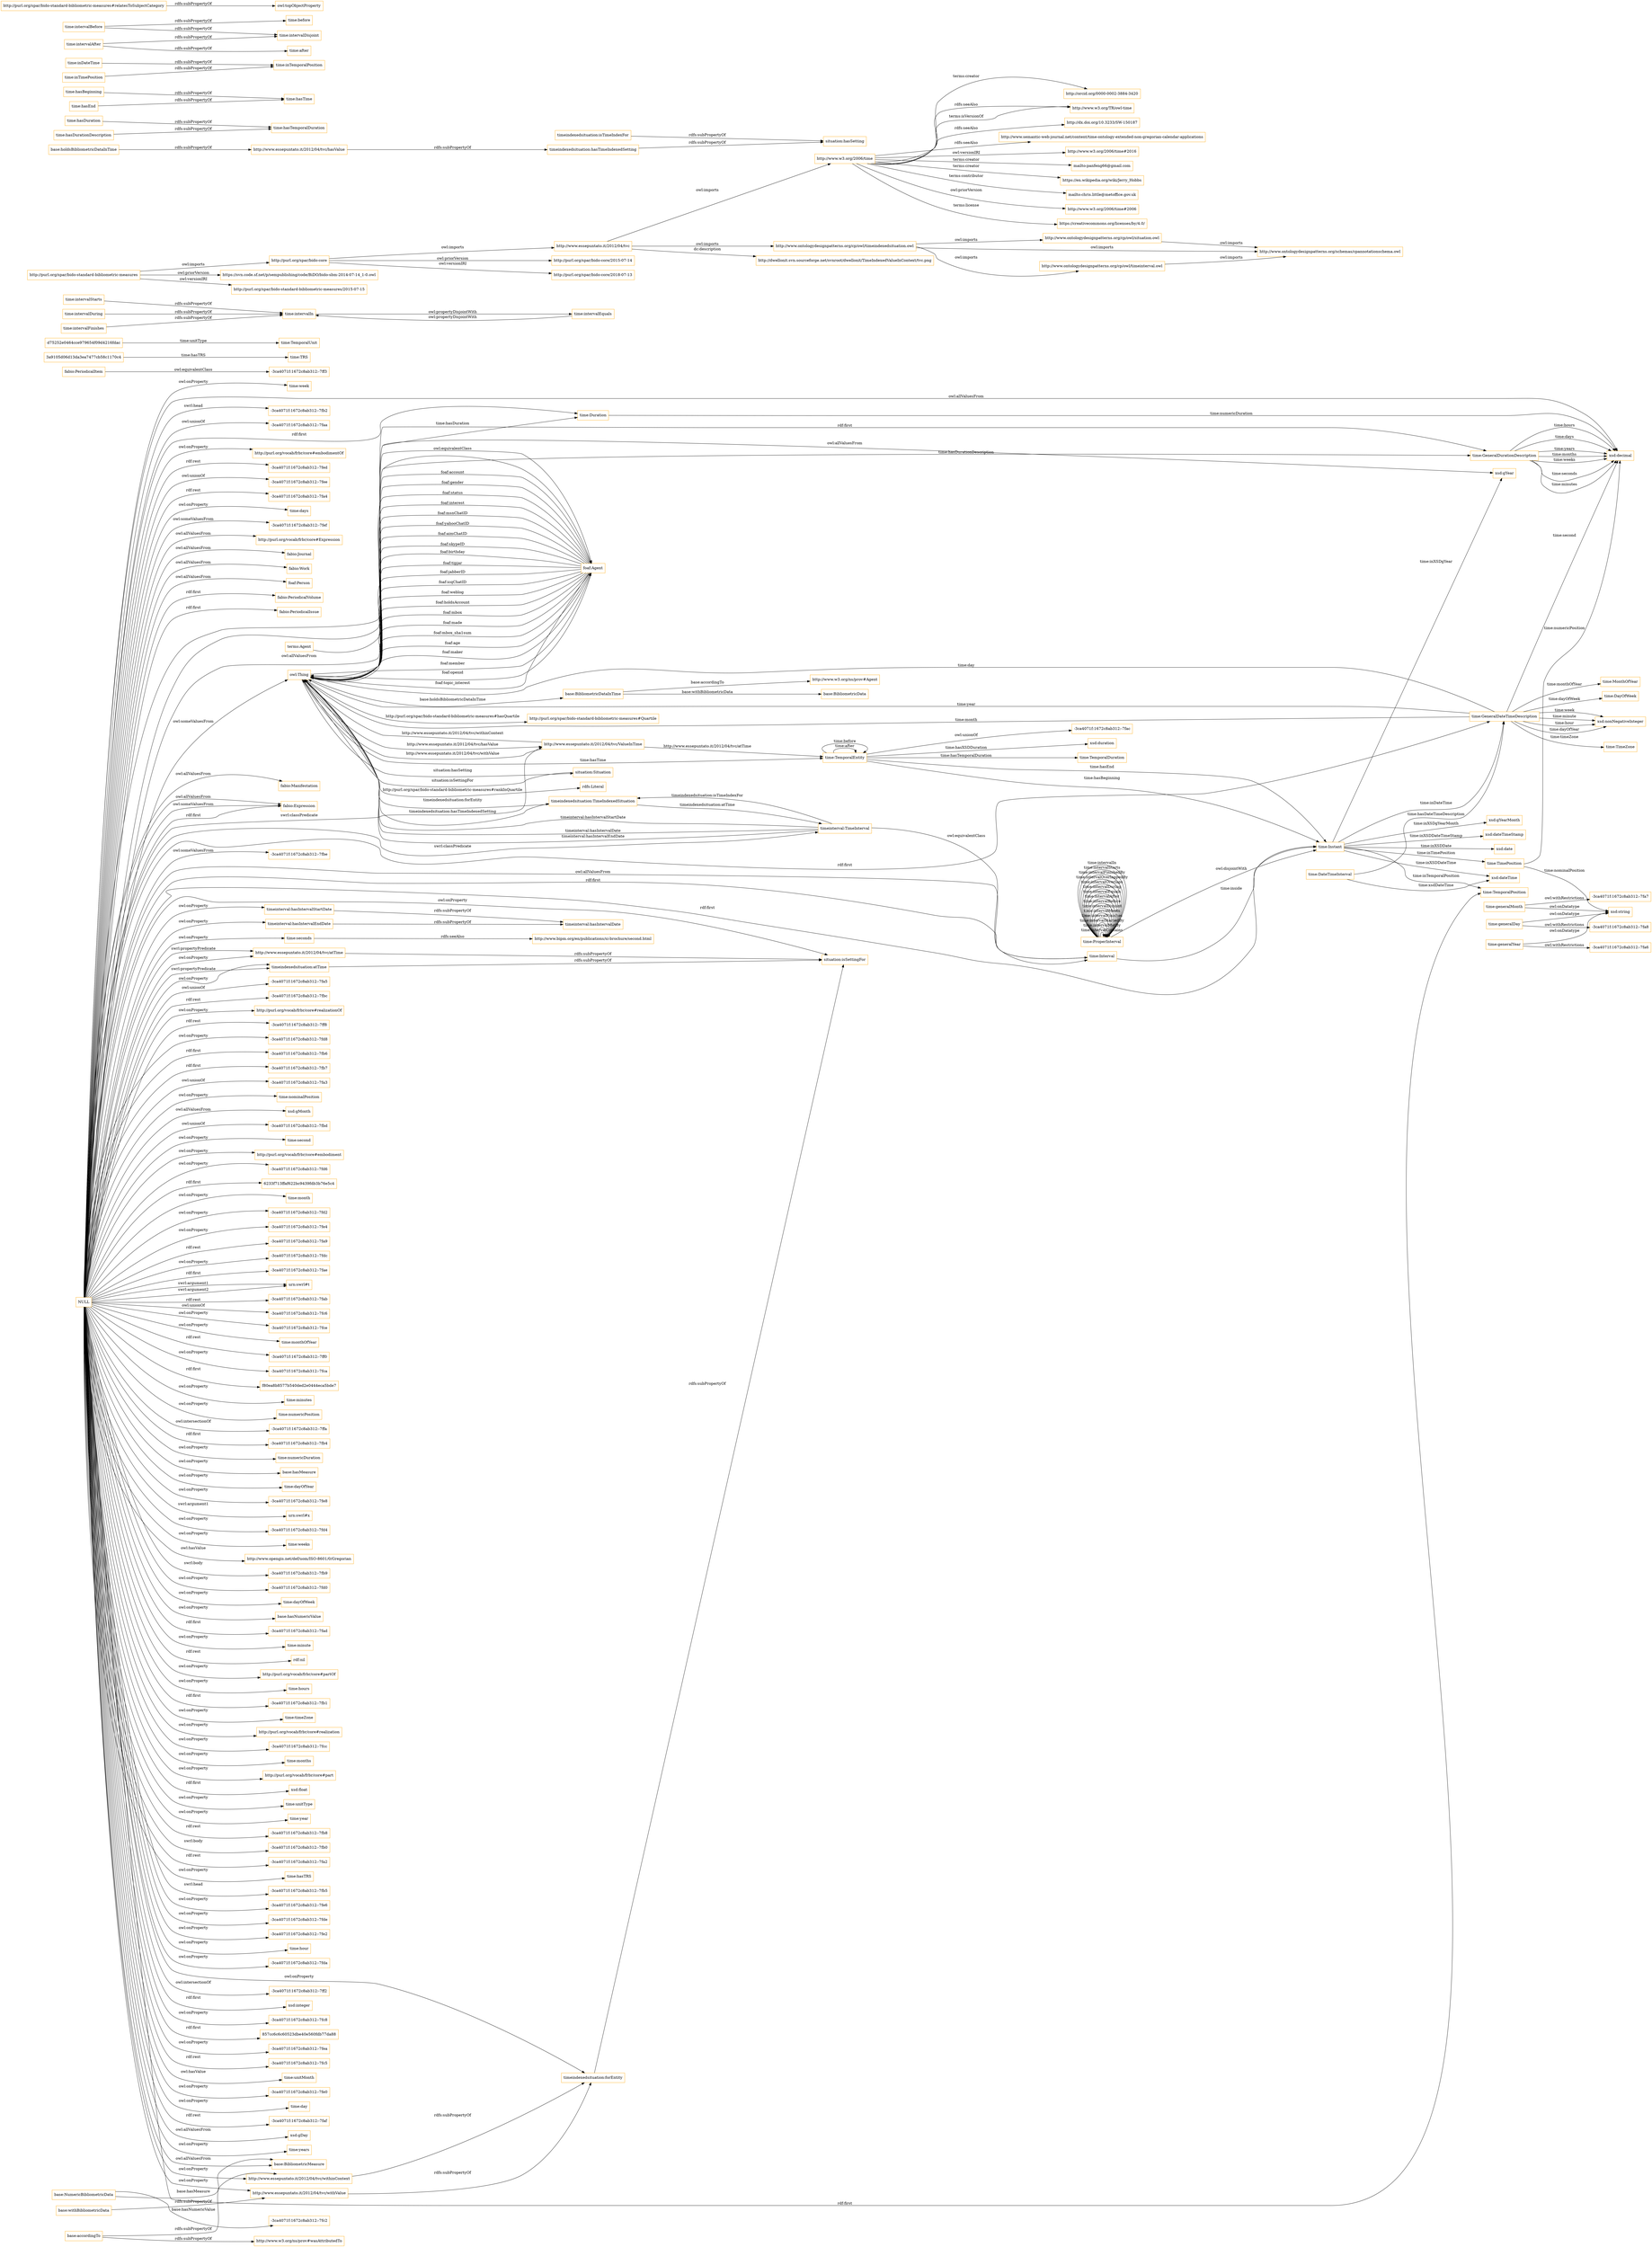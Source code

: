 digraph ar2dtool_diagram { 
rankdir=LR;
size="1501"
node [shape = rectangle, color="orange"]; "http://purl.org/spar/bido-standard-bibliometric-measures#Quartile" "-3ca4071f:1672c8ab312:-7fef" "http://purl.org/vocab/frbr/core#Expression" "fabio:Journal" "fabio:Work" "terms:Agent" "foaf:Person" "fabio:PeriodicalVolume" "fabio:PeriodicalIssue" "fabio:PeriodicalItem" "foaf:Agent" "owl:Thing" "fabio:Manifestation" "base:BibliometricMeasure" "fabio:Expression" "-3ca4071f:1672c8ab312:-7ff3" "http://www.w3.org/ns/prov#Agent" "base:NumericBibliometricData" "time:Interval" "http://www.essepuntato.it/2012/04/tvc/ValueInTime" "base:BibliometricDataInTime" "base:BibliometricData" "-3ca4071f:1672c8ab312:-7fbe" "time:TimeZone" "time:GeneralDateTimeDescription" "time:DateTimeInterval" "time:TRS" "d75252e0464cce979654f09d4216fdac" "time:TemporalDuration" "time:Duration" "time:GeneralDurationDescription" "time:ProperInterval" "time:TimePosition" "3a9105d06d13da3ea7477cb58c1170c4" "time:TemporalPosition" "time:TemporalEntity" "time:MonthOfYear" "time:TemporalUnit" "time:Instant" "time:DayOfWeek" "timeinterval:TimeInterval" "timeindexedsituation:TimeIndexedSituation" "situation:Situation" ; /*classes style*/
	"timeinterval:hasIntervalStartDate" -> "timeinterval:hasIntervalDate" [ label = "rdfs:subPropertyOf" ];
	"time:intervalIn" -> "time:intervalEquals" [ label = "owl:propertyDisjointWith" ];
	"http://www.w3.org/2006/time" -> "http://orcid.org/0000-0002-3884-3420" [ label = "terms:creator" ];
	"http://www.w3.org/2006/time" -> "http://www.w3.org/TR/owl-time" [ label = "rdfs:seeAlso" ];
	"http://www.w3.org/2006/time" -> "http://dx.doi.org/10.3233/SW-150187" [ label = "rdfs:seeAlso" ];
	"http://www.w3.org/2006/time" -> "http://www.semantic-web-journal.net/content/time-ontology-extended-non-gregorian-calendar-applications" [ label = "rdfs:seeAlso" ];
	"http://www.w3.org/2006/time" -> "http://www.w3.org/TR/owl-time" [ label = "terms:isVersionOf" ];
	"http://www.w3.org/2006/time" -> "http://www.w3.org/2006/time#2016" [ label = "owl:versionIRI" ];
	"http://www.w3.org/2006/time" -> "mailto:panfeng66@gmail.com" [ label = "terms:creator" ];
	"http://www.w3.org/2006/time" -> "https://en.wikipedia.org/wiki/Jerry_Hobbs" [ label = "terms:creator" ];
	"http://www.w3.org/2006/time" -> "mailto:chris.little@metoffice.gov.uk" [ label = "terms:contributor" ];
	"http://www.w3.org/2006/time" -> "http://www.w3.org/2006/time#2006" [ label = "owl:priorVersion" ];
	"http://www.w3.org/2006/time" -> "https://creativecommons.org/licenses/by/4.0/" [ label = "terms:license" ];
	"http://www.ontologydesignpatterns.org/cp/owl/situation.owl" -> "http://www.ontologydesignpatterns.org/schemas/cpannotationschema.owl" [ label = "owl:imports" ];
	"time:generalMonth" -> "-3ca4071f:1672c8ab312:-7fa7" [ label = "owl:withRestrictions" ];
	"time:generalMonth" -> "xsd:string" [ label = "owl:onDatatype" ];
	"time:intervalStarts" -> "time:intervalIn" [ label = "rdfs:subPropertyOf" ];
	"timeindexedsituation:isTimeIndexFor" -> "situation:hasSetting" [ label = "rdfs:subPropertyOf" ];
	"time:hasDuration" -> "time:hasTemporalDuration" [ label = "rdfs:subPropertyOf" ];
	"time:ProperInterval" -> "time:Instant" [ label = "owl:disjointWith" ];
	"terms:Agent" -> "foaf:Agent" [ label = "owl:equivalentClass" ];
	"time:hasBeginning" -> "time:hasTime" [ label = "rdfs:subPropertyOf" ];
	"timeinterval:TimeInterval" -> "time:Interval" [ label = "owl:equivalentClass" ];
	"timeindexedsituation:forEntity" -> "situation:isSettingFor" [ label = "rdfs:subPropertyOf" ];
	"time:intervalEquals" -> "time:intervalIn" [ label = "owl:propertyDisjointWith" ];
	"http://www.ontologydesignpatterns.org/cp/owl/timeindexedsituation.owl" -> "http://www.ontologydesignpatterns.org/cp/owl/timeinterval.owl" [ label = "owl:imports" ];
	"http://www.ontologydesignpatterns.org/cp/owl/timeindexedsituation.owl" -> "http://www.ontologydesignpatterns.org/cp/owl/situation.owl" [ label = "owl:imports" ];
	"http://www.ontologydesignpatterns.org/cp/owl/timeindexedsituation.owl" -> "http://www.ontologydesignpatterns.org/schemas/cpannotationschema.owl" [ label = "owl:imports" ];
	"time:seconds" -> "http://www.bipm.org/en/publications/si-brochure/second.html" [ label = "rdfs:seeAlso" ];
	"base:accordingTo" -> "http://www.essepuntato.it/2012/04/tvc/withinContext" [ label = "rdfs:subPropertyOf" ];
	"base:accordingTo" -> "http://www.w3.org/ns/prov#wasAttributedTo" [ label = "rdfs:subPropertyOf" ];
	"http://www.essepuntato.it/2012/04/tvc/atTime" -> "situation:isSettingFor" [ label = "rdfs:subPropertyOf" ];
	"timeindexedsituation:hasTimeIndexedSetting" -> "situation:hasSetting" [ label = "rdfs:subPropertyOf" ];
	"base:holdsBibliometricDataInTime" -> "http://www.essepuntato.it/2012/04/tvc/hasValue" [ label = "rdfs:subPropertyOf" ];
	"http://www.essepuntato.it/2012/04/tvc" -> "http://www.w3.org/2006/time" [ label = "owl:imports" ];
	"http://www.essepuntato.it/2012/04/tvc" -> "http://www.ontologydesignpatterns.org/cp/owl/timeindexedsituation.owl" [ label = "owl:imports" ];
	"http://www.essepuntato.it/2012/04/tvc" -> "http://dwellonit.svn.sourceforge.net/svnroot/dwellonit/TimeIndexedValueInContext/tvc.png" [ label = "dc:description" ];
	"timeindexedsituation:atTime" -> "situation:isSettingFor" [ label = "rdfs:subPropertyOf" ];
	"time:intervalDuring" -> "time:intervalIn" [ label = "rdfs:subPropertyOf" ];
	"http://www.ontologydesignpatterns.org/cp/owl/timeinterval.owl" -> "http://www.ontologydesignpatterns.org/schemas/cpannotationschema.owl" [ label = "owl:imports" ];
	"timeinterval:hasIntervalEndDate" -> "timeinterval:hasIntervalDate" [ label = "rdfs:subPropertyOf" ];
	"time:inDateTime" -> "time:inTemporalPosition" [ label = "rdfs:subPropertyOf" ];
	"time:intervalFinishes" -> "time:intervalIn" [ label = "rdfs:subPropertyOf" ];
	"NULL" -> "-3ca4071f:1672c8ab312:-7fa5" [ label = "owl:unionOf" ];
	"NULL" -> "-3ca4071f:1672c8ab312:-7fbc" [ label = "rdf:rest" ];
	"NULL" -> "fabio:Manifestation" [ label = "owl:allValuesFrom" ];
	"NULL" -> "http://purl.org/vocab/frbr/core#realizationOf" [ label = "owl:onProperty" ];
	"NULL" -> "-3ca4071f:1672c8ab312:-7ff8" [ label = "rdf:rest" ];
	"NULL" -> "timeindexedsituation:atTime" [ label = "swrl:propertyPredicate" ];
	"NULL" -> "-3ca4071f:1672c8ab312:-7fd8" [ label = "owl:onProperty" ];
	"NULL" -> "-3ca4071f:1672c8ab312:-7fb6" [ label = "rdf:first" ];
	"NULL" -> "-3ca4071f:1672c8ab312:-7fb7" [ label = "rdf:first" ];
	"NULL" -> "-3ca4071f:1672c8ab312:-7fa3" [ label = "owl:unionOf" ];
	"NULL" -> "time:nominalPosition" [ label = "owl:onProperty" ];
	"NULL" -> "xsd:gMonth" [ label = "owl:allValuesFrom" ];
	"NULL" -> "fabio:Journal" [ label = "owl:allValuesFrom" ];
	"NULL" -> "-3ca4071f:1672c8ab312:-7fbd" [ label = "owl:unionOf" ];
	"NULL" -> "time:second" [ label = "owl:onProperty" ];
	"NULL" -> "http://purl.org/vocab/frbr/core#embodiment" [ label = "owl:onProperty" ];
	"NULL" -> "-3ca4071f:1672c8ab312:-7fd6" [ label = "owl:onProperty" ];
	"NULL" -> "http://www.essepuntato.it/2012/04/tvc/atTime" [ label = "owl:onProperty" ];
	"NULL" -> "6233f713ffaf622bc9439fdb3b76e5c4" [ label = "rdf:first" ];
	"NULL" -> "owl:Thing" [ label = "owl:someValuesFrom" ];
	"NULL" -> "time:month" [ label = "owl:onProperty" ];
	"NULL" -> "foaf:Agent" [ label = "owl:allValuesFrom" ];
	"NULL" -> "-3ca4071f:1672c8ab312:-7fd2" [ label = "owl:onProperty" ];
	"NULL" -> "fabio:Expression" [ label = "owl:someValuesFrom" ];
	"NULL" -> "-3ca4071f:1672c8ab312:-7fe4" [ label = "owl:onProperty" ];
	"NULL" -> "-3ca4071f:1672c8ab312:-7fa9" [ label = "rdf:rest" ];
	"NULL" -> "time:GeneralDurationDescription" [ label = "rdf:first" ];
	"NULL" -> "-3ca4071f:1672c8ab312:-7fdc" [ label = "owl:onProperty" ];
	"NULL" -> "-3ca4071f:1672c8ab312:-7fae" [ label = "rdf:first" ];
	"NULL" -> "urn:swrl#t" [ label = "swrl:argument2" ];
	"NULL" -> "time:GeneralDateTimeDescription" [ label = "rdf:first" ];
	"NULL" -> "-3ca4071f:1672c8ab312:-7fab" [ label = "rdf:rest" ];
	"NULL" -> "-3ca4071f:1672c8ab312:-7fc6" [ label = "owl:unionOf" ];
	"NULL" -> "-3ca4071f:1672c8ab312:-7fce" [ label = "owl:onProperty" ];
	"NULL" -> "http://www.essepuntato.it/2012/04/tvc/atTime" [ label = "swrl:propertyPredicate" ];
	"NULL" -> "time:monthOfYear" [ label = "owl:onProperty" ];
	"NULL" -> "-3ca4071f:1672c8ab312:-7ff0" [ label = "rdf:rest" ];
	"NULL" -> "-3ca4071f:1672c8ab312:-7fca" [ label = "owl:onProperty" ];
	"NULL" -> "f80ea8b8577b540ded2e0444eca5bde7" [ label = "rdf:first" ];
	"NULL" -> "time:minutes" [ label = "owl:onProperty" ];
	"NULL" -> "time:numericPosition" [ label = "owl:onProperty" ];
	"NULL" -> "-3ca4071f:1672c8ab312:-7ffa" [ label = "owl:intersectionOf" ];
	"NULL" -> "-3ca4071f:1672c8ab312:-7fb4" [ label = "rdf:first" ];
	"NULL" -> "time:numericDuration" [ label = "owl:onProperty" ];
	"NULL" -> "base:hasMeasure" [ label = "owl:onProperty" ];
	"NULL" -> "time:dayOfYear" [ label = "owl:onProperty" ];
	"NULL" -> "timeindexedsituation:atTime" [ label = "owl:onProperty" ];
	"NULL" -> "-3ca4071f:1672c8ab312:-7fe8" [ label = "owl:onProperty" ];
	"NULL" -> "time:Interval" [ label = "owl:allValuesFrom" ];
	"NULL" -> "urn:swrl#x" [ label = "swrl:argument1" ];
	"NULL" -> "fabio:Expression" [ label = "rdf:first" ];
	"NULL" -> "-3ca4071f:1672c8ab312:-7fd4" [ label = "owl:onProperty" ];
	"NULL" -> "time:weeks" [ label = "owl:onProperty" ];
	"NULL" -> "http://www.opengis.net/def/uom/ISO-8601/0/Gregorian" [ label = "owl:hasValue" ];
	"NULL" -> "-3ca4071f:1672c8ab312:-7fb9" [ label = "swrl:body" ];
	"NULL" -> "-3ca4071f:1672c8ab312:-7fd0" [ label = "owl:onProperty" ];
	"NULL" -> "time:TemporalPosition" [ label = "rdf:first" ];
	"NULL" -> "timeinterval:hasIntervalStartDate" [ label = "owl:onProperty" ];
	"NULL" -> "time:dayOfWeek" [ label = "owl:onProperty" ];
	"NULL" -> "base:hasNumericValue" [ label = "owl:onProperty" ];
	"NULL" -> "foaf:Person" [ label = "owl:allValuesFrom" ];
	"NULL" -> "fabio:Work" [ label = "owl:allValuesFrom" ];
	"NULL" -> "-3ca4071f:1672c8ab312:-7fad" [ label = "rdf:first" ];
	"NULL" -> "time:minute" [ label = "owl:onProperty" ];
	"NULL" -> "http://www.essepuntato.it/2012/04/tvc/withValue" [ label = "owl:onProperty" ];
	"NULL" -> "situation:isSettingFor" [ label = "owl:onProperty" ];
	"NULL" -> "rdf:nil" [ label = "rdf:rest" ];
	"NULL" -> "http://purl.org/vocab/frbr/core#partOf" [ label = "owl:onProperty" ];
	"NULL" -> "http://www.essepuntato.it/2012/04/tvc/withinContext" [ label = "owl:onProperty" ];
	"NULL" -> "time:hours" [ label = "owl:onProperty" ];
	"NULL" -> "timeinterval:TimeInterval" [ label = "swrl:classPredicate" ];
	"NULL" -> "-3ca4071f:1672c8ab312:-7fb1" [ label = "rdf:first" ];
	"NULL" -> "time:timeZone" [ label = "owl:onProperty" ];
	"NULL" -> "urn:swrl#t" [ label = "swrl:argument1" ];
	"NULL" -> "http://purl.org/vocab/frbr/core#realization" [ label = "owl:onProperty" ];
	"NULL" -> "-3ca4071f:1672c8ab312:-7fcc" [ label = "owl:onProperty" ];
	"NULL" -> "time:months" [ label = "owl:onProperty" ];
	"NULL" -> "http://purl.org/vocab/frbr/core#part" [ label = "owl:onProperty" ];
	"NULL" -> "xsd:float" [ label = "rdf:first" ];
	"NULL" -> "time:unitType" [ label = "owl:onProperty" ];
	"NULL" -> "time:year" [ label = "owl:onProperty" ];
	"NULL" -> "-3ca4071f:1672c8ab312:-7fb8" [ label = "rdf:rest" ];
	"NULL" -> "time:Duration" [ label = "rdf:first" ];
	"NULL" -> "time:seconds" [ label = "owl:onProperty" ];
	"NULL" -> "-3ca4071f:1672c8ab312:-7fb0" [ label = "swrl:body" ];
	"NULL" -> "-3ca4071f:1672c8ab312:-7fa2" [ label = "rdf:rest" ];
	"NULL" -> "fabio:Expression" [ label = "owl:allValuesFrom" ];
	"NULL" -> "timeinterval:hasIntervalEndDate" [ label = "owl:onProperty" ];
	"NULL" -> "time:hasTRS" [ label = "owl:onProperty" ];
	"NULL" -> "-3ca4071f:1672c8ab312:-7fb5" [ label = "swrl:head" ];
	"NULL" -> "-3ca4071f:1672c8ab312:-7fe6" [ label = "owl:onProperty" ];
	"NULL" -> "-3ca4071f:1672c8ab312:-7fde" [ label = "owl:onProperty" ];
	"NULL" -> "-3ca4071f:1672c8ab312:-7fe2" [ label = "owl:onProperty" ];
	"NULL" -> "time:hour" [ label = "owl:onProperty" ];
	"NULL" -> "-3ca4071f:1672c8ab312:-7fda" [ label = "owl:onProperty" ];
	"NULL" -> "http://purl.org/vocab/frbr/core#Expression" [ label = "owl:allValuesFrom" ];
	"NULL" -> "-3ca4071f:1672c8ab312:-7ff2" [ label = "owl:intersectionOf" ];
	"NULL" -> "xsd:integer" [ label = "rdf:first" ];
	"NULL" -> "-3ca4071f:1672c8ab312:-7fc8" [ label = "owl:onProperty" ];
	"NULL" -> "857cc6c6c60523dbe40e560fdb77da88" [ label = "rdf:first" ];
	"NULL" -> "-3ca4071f:1672c8ab312:-7fea" [ label = "owl:onProperty" ];
	"NULL" -> "-3ca4071f:1672c8ab312:-7fc5" [ label = "rdf:rest" ];
	"NULL" -> "fabio:PeriodicalVolume" [ label = "rdf:first" ];
	"NULL" -> "base:BibliometricMeasure" [ label = "owl:allValuesFrom" ];
	"NULL" -> "time:unitMonth" [ label = "owl:hasValue" ];
	"NULL" -> "-3ca4071f:1672c8ab312:-7fef" [ label = "owl:someValuesFrom" ];
	"NULL" -> "xsd:gYear" [ label = "owl:allValuesFrom" ];
	"NULL" -> "-3ca4071f:1672c8ab312:-7fe0" [ label = "owl:onProperty" ];
	"NULL" -> "time:day" [ label = "owl:onProperty" ];
	"NULL" -> "-3ca4071f:1672c8ab312:-7fbe" [ label = "owl:someValuesFrom" ];
	"NULL" -> "-3ca4071f:1672c8ab312:-7faf" [ label = "rdf:rest" ];
	"NULL" -> "xsd:gDay" [ label = "owl:allValuesFrom" ];
	"NULL" -> "time:Interval" [ label = "rdf:first" ];
	"NULL" -> "time:years" [ label = "owl:onProperty" ];
	"NULL" -> "time:Instant" [ label = "rdf:first" ];
	"NULL" -> "time:week" [ label = "owl:onProperty" ];
	"NULL" -> "xsd:decimal" [ label = "owl:allValuesFrom" ];
	"NULL" -> "-3ca4071f:1672c8ab312:-7fb2" [ label = "swrl:head" ];
	"NULL" -> "-3ca4071f:1672c8ab312:-7faa" [ label = "owl:unionOf" ];
	"NULL" -> "http://www.essepuntato.it/2012/04/tvc/ValueInTime" [ label = "swrl:classPredicate" ];
	"NULL" -> "http://purl.org/vocab/frbr/core#embodimentOf" [ label = "owl:onProperty" ];
	"NULL" -> "-3ca4071f:1672c8ab312:-7fed" [ label = "rdf:rest" ];
	"NULL" -> "timeindexedsituation:forEntity" [ label = "owl:onProperty" ];
	"NULL" -> "-3ca4071f:1672c8ab312:-7fee" [ label = "owl:unionOf" ];
	"NULL" -> "fabio:PeriodicalIssue" [ label = "rdf:first" ];
	"NULL" -> "-3ca4071f:1672c8ab312:-7fa4" [ label = "rdf:rest" ];
	"NULL" -> "time:days" [ label = "owl:onProperty" ];
	"http://purl.org/spar/bido-core" -> "http://www.essepuntato.it/2012/04/tvc" [ label = "owl:imports" ];
	"http://purl.org/spar/bido-core" -> "http://purl.org/spar/bido-core/2015-07-14" [ label = "owl:priorVersion" ];
	"http://purl.org/spar/bido-core" -> "http://purl.org/spar/bido-core/2018-07-13" [ label = "owl:versionIRI" ];
	"base:withBibliometricData" -> "http://www.essepuntato.it/2012/04/tvc/withValue" [ label = "rdfs:subPropertyOf" ];
	"time:intervalBefore" -> "time:intervalDisjoint" [ label = "rdfs:subPropertyOf" ];
	"time:intervalBefore" -> "time:before" [ label = "rdfs:subPropertyOf" ];
	"time:TemporalEntity" -> "-3ca4071f:1672c8ab312:-7fac" [ label = "owl:unionOf" ];
	"time:intervalAfter" -> "time:intervalDisjoint" [ label = "rdfs:subPropertyOf" ];
	"time:intervalAfter" -> "time:after" [ label = "rdfs:subPropertyOf" ];
	"time:hasEnd" -> "time:hasTime" [ label = "rdfs:subPropertyOf" ];
	"http://purl.org/spar/bido-standard-bibliometric-measures#relatesToSubjectCategory" -> "owl:topObjectProperty" [ label = "rdfs:subPropertyOf" ];
	"http://www.essepuntato.it/2012/04/tvc/withinContext" -> "timeindexedsituation:forEntity" [ label = "rdfs:subPropertyOf" ];
	"fabio:PeriodicalItem" -> "-3ca4071f:1672c8ab312:-7ff3" [ label = "owl:equivalentClass" ];
	"http://purl.org/spar/bido-standard-bibliometric-measures" -> "https://svn.code.sf.net/p/sempublishing/code/BiDO/bido-sbm-2014-07-14_1-0.owl" [ label = "owl:priorVersion" ];
	"http://purl.org/spar/bido-standard-bibliometric-measures" -> "http://purl.org/spar/bido-standard-bibliometric-measures/2015-07-15" [ label = "owl:versionIRI" ];
	"http://purl.org/spar/bido-standard-bibliometric-measures" -> "http://purl.org/spar/bido-core" [ label = "owl:imports" ];
	"time:inTimePosition" -> "time:inTemporalPosition" [ label = "rdfs:subPropertyOf" ];
	"http://www.essepuntato.it/2012/04/tvc/hasValue" -> "timeindexedsituation:hasTimeIndexedSetting" [ label = "rdfs:subPropertyOf" ];
	"http://www.essepuntato.it/2012/04/tvc/withValue" -> "timeindexedsituation:forEntity" [ label = "rdfs:subPropertyOf" ];
	"time:generalDay" -> "-3ca4071f:1672c8ab312:-7fa8" [ label = "owl:withRestrictions" ];
	"time:generalDay" -> "xsd:string" [ label = "owl:onDatatype" ];
	"time:generalYear" -> "-3ca4071f:1672c8ab312:-7fa6" [ label = "owl:withRestrictions" ];
	"time:generalYear" -> "xsd:string" [ label = "owl:onDatatype" ];
	"time:hasDurationDescription" -> "time:hasTemporalDuration" [ label = "rdfs:subPropertyOf" ];
	"timeinterval:TimeInterval" -> "timeindexedsituation:TimeIndexedSituation" [ label = "timeindexedsituation:isTimeIndexFor" ];
	"time:TimePosition" -> "xsd:string" [ label = "time:nominalPosition" ];
	"time:GeneralDateTimeDescription" -> "time:DayOfWeek" [ label = "time:dayOfWeek" ];
	"situation:Situation" -> "owl:Thing" [ label = "situation:isSettingFor" ];
	"time:TemporalEntity" -> "time:Instant" [ label = "time:hasEnd" ];
	"time:Instant" -> "xsd:gYear" [ label = "time:inXSDgYear" ];
	"time:ProperInterval" -> "time:ProperInterval" [ label = "time:intervalContains" ];
	"timeinterval:TimeInterval" -> "owl:Thing" [ label = "timeinterval:hasIntervalEndDate" ];
	"foaf:Agent" -> "owl:Thing" [ label = "foaf:openid" ];
	"time:TemporalEntity" -> "time:Instant" [ label = "time:hasBeginning" ];
	"base:NumericBibliometricData" -> "-3ca4071f:1672c8ab312:-7fc2" [ label = "base:hasNumericValue" ];
	"owl:Thing" -> "situation:Situation" [ label = "situation:hasSetting" ];
	"time:ProperInterval" -> "time:ProperInterval" [ label = "time:intervalMetBy" ];
	"time:Instant" -> "xsd:dateTimeStamp" [ label = "time:inXSDDateTimeStamp" ];
	"owl:Thing" -> "time:GeneralDurationDescription" [ label = "time:hasDurationDescription" ];
	"time:GeneralDurationDescription" -> "xsd:decimal" [ label = "time:seconds" ];
	"time:Instant" -> "xsd:date" [ label = "time:inXSDDate" ];
	"time:DateTimeInterval" -> "xsd:dateTime" [ label = "time:xsdDateTime" ];
	"http://www.essepuntato.it/2012/04/tvc/ValueInTime" -> "owl:Thing" [ label = "http://www.essepuntato.it/2012/04/tvc/withValue" ];
	"foaf:Agent" -> "owl:Thing" [ label = "foaf:topic_interest" ];
	"time:GeneralDateTimeDescription" -> "time:TimeZone" [ label = "time:timeZone" ];
	"foaf:Agent" -> "owl:Thing" [ label = "foaf:account" ];
	"foaf:Agent" -> "owl:Thing" [ label = "foaf:gender" ];
	"owl:Thing" -> "time:TemporalEntity" [ label = "time:hasTime" ];
	"time:ProperInterval" -> "time:ProperInterval" [ label = "time:intervalStartedBy" ];
	"foaf:Agent" -> "owl:Thing" [ label = "foaf:status" ];
	"time:Instant" -> "xsd:dateTime" [ label = "time:inXSDDateTime" ];
	"owl:Thing" -> "http://purl.org/spar/bido-standard-bibliometric-measures#Quartile" [ label = "http://purl.org/spar/bido-standard-bibliometric-measures#hasQuartile" ];
	"time:TemporalEntity" -> "xsd:duration" [ label = "time:hasXSDDuration" ];
	"foaf:Agent" -> "owl:Thing" [ label = "foaf:interest" ];
	"foaf:Agent" -> "owl:Thing" [ label = "foaf:msnChatID" ];
	"time:GeneralDateTimeDescription" -> "xsd:nonNegativeInteger" [ label = "time:minute" ];
	"time:GeneralDurationDescription" -> "xsd:decimal" [ label = "time:minutes" ];
	"time:ProperInterval" -> "time:ProperInterval" [ label = "time:intervalFinishes" ];
	"owl:Thing" -> "foaf:Agent" [ label = "foaf:maker" ];
	"timeindexedsituation:TimeIndexedSituation" -> "timeinterval:TimeInterval" [ label = "timeindexedsituation:atTime" ];
	"foaf:Agent" -> "owl:Thing" [ label = "foaf:yahooChatID" ];
	"base:BibliometricDataInTime" -> "base:BibliometricData" [ label = "base:withBibliometricData" ];
	"time:Instant" -> "time:TimePosition" [ label = "time:inTimePosition" ];
	"time:ProperInterval" -> "time:ProperInterval" [ label = "time:intervalMeets" ];
	"3a9105d06d13da3ea7477cb58c1170c4" -> "time:TRS" [ label = "time:hasTRS" ];
	"owl:Thing" -> "foaf:Agent" [ label = "foaf:member" ];
	"time:TimePosition" -> "xsd:decimal" [ label = "time:numericPosition" ];
	"http://www.essepuntato.it/2012/04/tvc/ValueInTime" -> "owl:Thing" [ label = "http://www.essepuntato.it/2012/04/tvc/withinContext" ];
	"time:TemporalEntity" -> "time:TemporalDuration" [ label = "time:hasTemporalDuration" ];
	"time:ProperInterval" -> "time:ProperInterval" [ label = "time:intervalDisjoint" ];
	"foaf:Agent" -> "owl:Thing" [ label = "foaf:aimChatID" ];
	"time:ProperInterval" -> "time:ProperInterval" [ label = "time:intervalBefore" ];
	"owl:Thing" -> "base:BibliometricDataInTime" [ label = "base:holdsBibliometricDataInTime" ];
	"time:TemporalEntity" -> "time:TemporalEntity" [ label = "time:after" ];
	"time:ProperInterval" -> "time:ProperInterval" [ label = "time:intervalAfter" ];
	"time:DateTimeInterval" -> "time:GeneralDateTimeDescription" [ label = "time:hasDateTimeDescription" ];
	"time:Duration" -> "xsd:decimal" [ label = "time:numericDuration" ];
	"foaf:Agent" -> "owl:Thing" [ label = "foaf:skypeID" ];
	"time:ProperInterval" -> "time:ProperInterval" [ label = "time:intervalEquals" ];
	"time:ProperInterval" -> "time:ProperInterval" [ label = "time:intervalDuring" ];
	"foaf:Agent" -> "owl:Thing" [ label = "foaf:birthday" ];
	"owl:Thing" -> "http://www.essepuntato.it/2012/04/tvc/ValueInTime" [ label = "http://www.essepuntato.it/2012/04/tvc/hasValue" ];
	"base:BibliometricDataInTime" -> "http://www.w3.org/ns/prov#Agent" [ label = "base:accordingTo" ];
	"base:NumericBibliometricData" -> "base:BibliometricMeasure" [ label = "base:hasMeasure" ];
	"timeinterval:TimeInterval" -> "owl:Thing" [ label = "timeinterval:hasIntervalStartDate" ];
	"time:GeneralDurationDescription" -> "xsd:decimal" [ label = "time:hours" ];
	"d75252e0464cce979654f09d4216fdac" -> "time:TemporalUnit" [ label = "time:unitType" ];
	"time:GeneralDateTimeDescription" -> "owl:Thing" [ label = "time:year" ];
	"foaf:Agent" -> "owl:Thing" [ label = "foaf:tipjar" ];
	"timeindexedsituation:TimeIndexedSituation" -> "owl:Thing" [ label = "timeindexedsituation:forEntity" ];
	"time:ProperInterval" -> "time:ProperInterval" [ label = "time:intervalOverlaps" ];
	"timeinterval:TimeInterval" -> "owl:Thing" [ label = "timeinterval:hasIntervalDate" ];
	"time:ProperInterval" -> "time:ProperInterval" [ label = "time:intervalOverlappedBy" ];
	"time:Instant" -> "time:TemporalPosition" [ label = "time:inTemporalPosition" ];
	"time:GeneralDurationDescription" -> "xsd:decimal" [ label = "time:days" ];
	"foaf:Agent" -> "owl:Thing" [ label = "foaf:jabberID" ];
	"time:Instant" -> "xsd:gYearMonth" [ label = "time:inXSDgYearMonth" ];
	"foaf:Agent" -> "owl:Thing" [ label = "foaf:icqChatID" ];
	"time:Instant" -> "time:GeneralDateTimeDescription" [ label = "time:inDateTime" ];
	"foaf:Agent" -> "owl:Thing" [ label = "foaf:weblog" ];
	"time:GeneralDateTimeDescription" -> "xsd:nonNegativeInteger" [ label = "time:hour" ];
	"foaf:Agent" -> "owl:Thing" [ label = "foaf:holdsAccount" ];
	"time:GeneralDurationDescription" -> "xsd:decimal" [ label = "time:years" ];
	"time:GeneralDateTimeDescription" -> "xsd:nonNegativeInteger" [ label = "time:dayOfYear" ];
	"time:GeneralDateTimeDescription" -> "xsd:nonNegativeInteger" [ label = "time:week" ];
	"owl:Thing" -> "time:Duration" [ label = "time:hasDuration" ];
	"time:GeneralDurationDescription" -> "xsd:decimal" [ label = "time:months" ];
	"foaf:Agent" -> "owl:Thing" [ label = "foaf:mbox" ];
	"time:GeneralDateTimeDescription" -> "owl:Thing" [ label = "time:month" ];
	"time:ProperInterval" -> "time:ProperInterval" [ label = "time:intervalFinishedBy" ];
	"time:TemporalEntity" -> "time:TemporalEntity" [ label = "time:before" ];
	"time:GeneralDateTimeDescription" -> "xsd:decimal" [ label = "time:second" ];
	"time:GeneralDurationDescription" -> "xsd:decimal" [ label = "time:weeks" ];
	"time:ProperInterval" -> "time:ProperInterval" [ label = "time:intervalStarts" ];
	"time:GeneralDateTimeDescription" -> "time:MonthOfYear" [ label = "time:monthOfYear" ];
	"time:Interval" -> "time:Instant" [ label = "time:inside" ];
	"time:GeneralDateTimeDescription" -> "owl:Thing" [ label = "time:day" ];
	"owl:Thing" -> "timeindexedsituation:TimeIndexedSituation" [ label = "timeindexedsituation:hasTimeIndexedSetting" ];
	"time:ProperInterval" -> "time:ProperInterval" [ label = "time:intervalIn" ];
	"foaf:Agent" -> "owl:Thing" [ label = "foaf:made" ];
	"foaf:Agent" -> "owl:Thing" [ label = "foaf:mbox_sha1sum" ];
	"http://www.essepuntato.it/2012/04/tvc/ValueInTime" -> "time:TemporalEntity" [ label = "http://www.essepuntato.it/2012/04/tvc/atTime" ];
	"owl:Thing" -> "rdfs:Literal" [ label = "http://purl.org/spar/bido-standard-bibliometric-measures#rankInQuartile" ];
	"foaf:Agent" -> "owl:Thing" [ label = "foaf:age" ];

}
